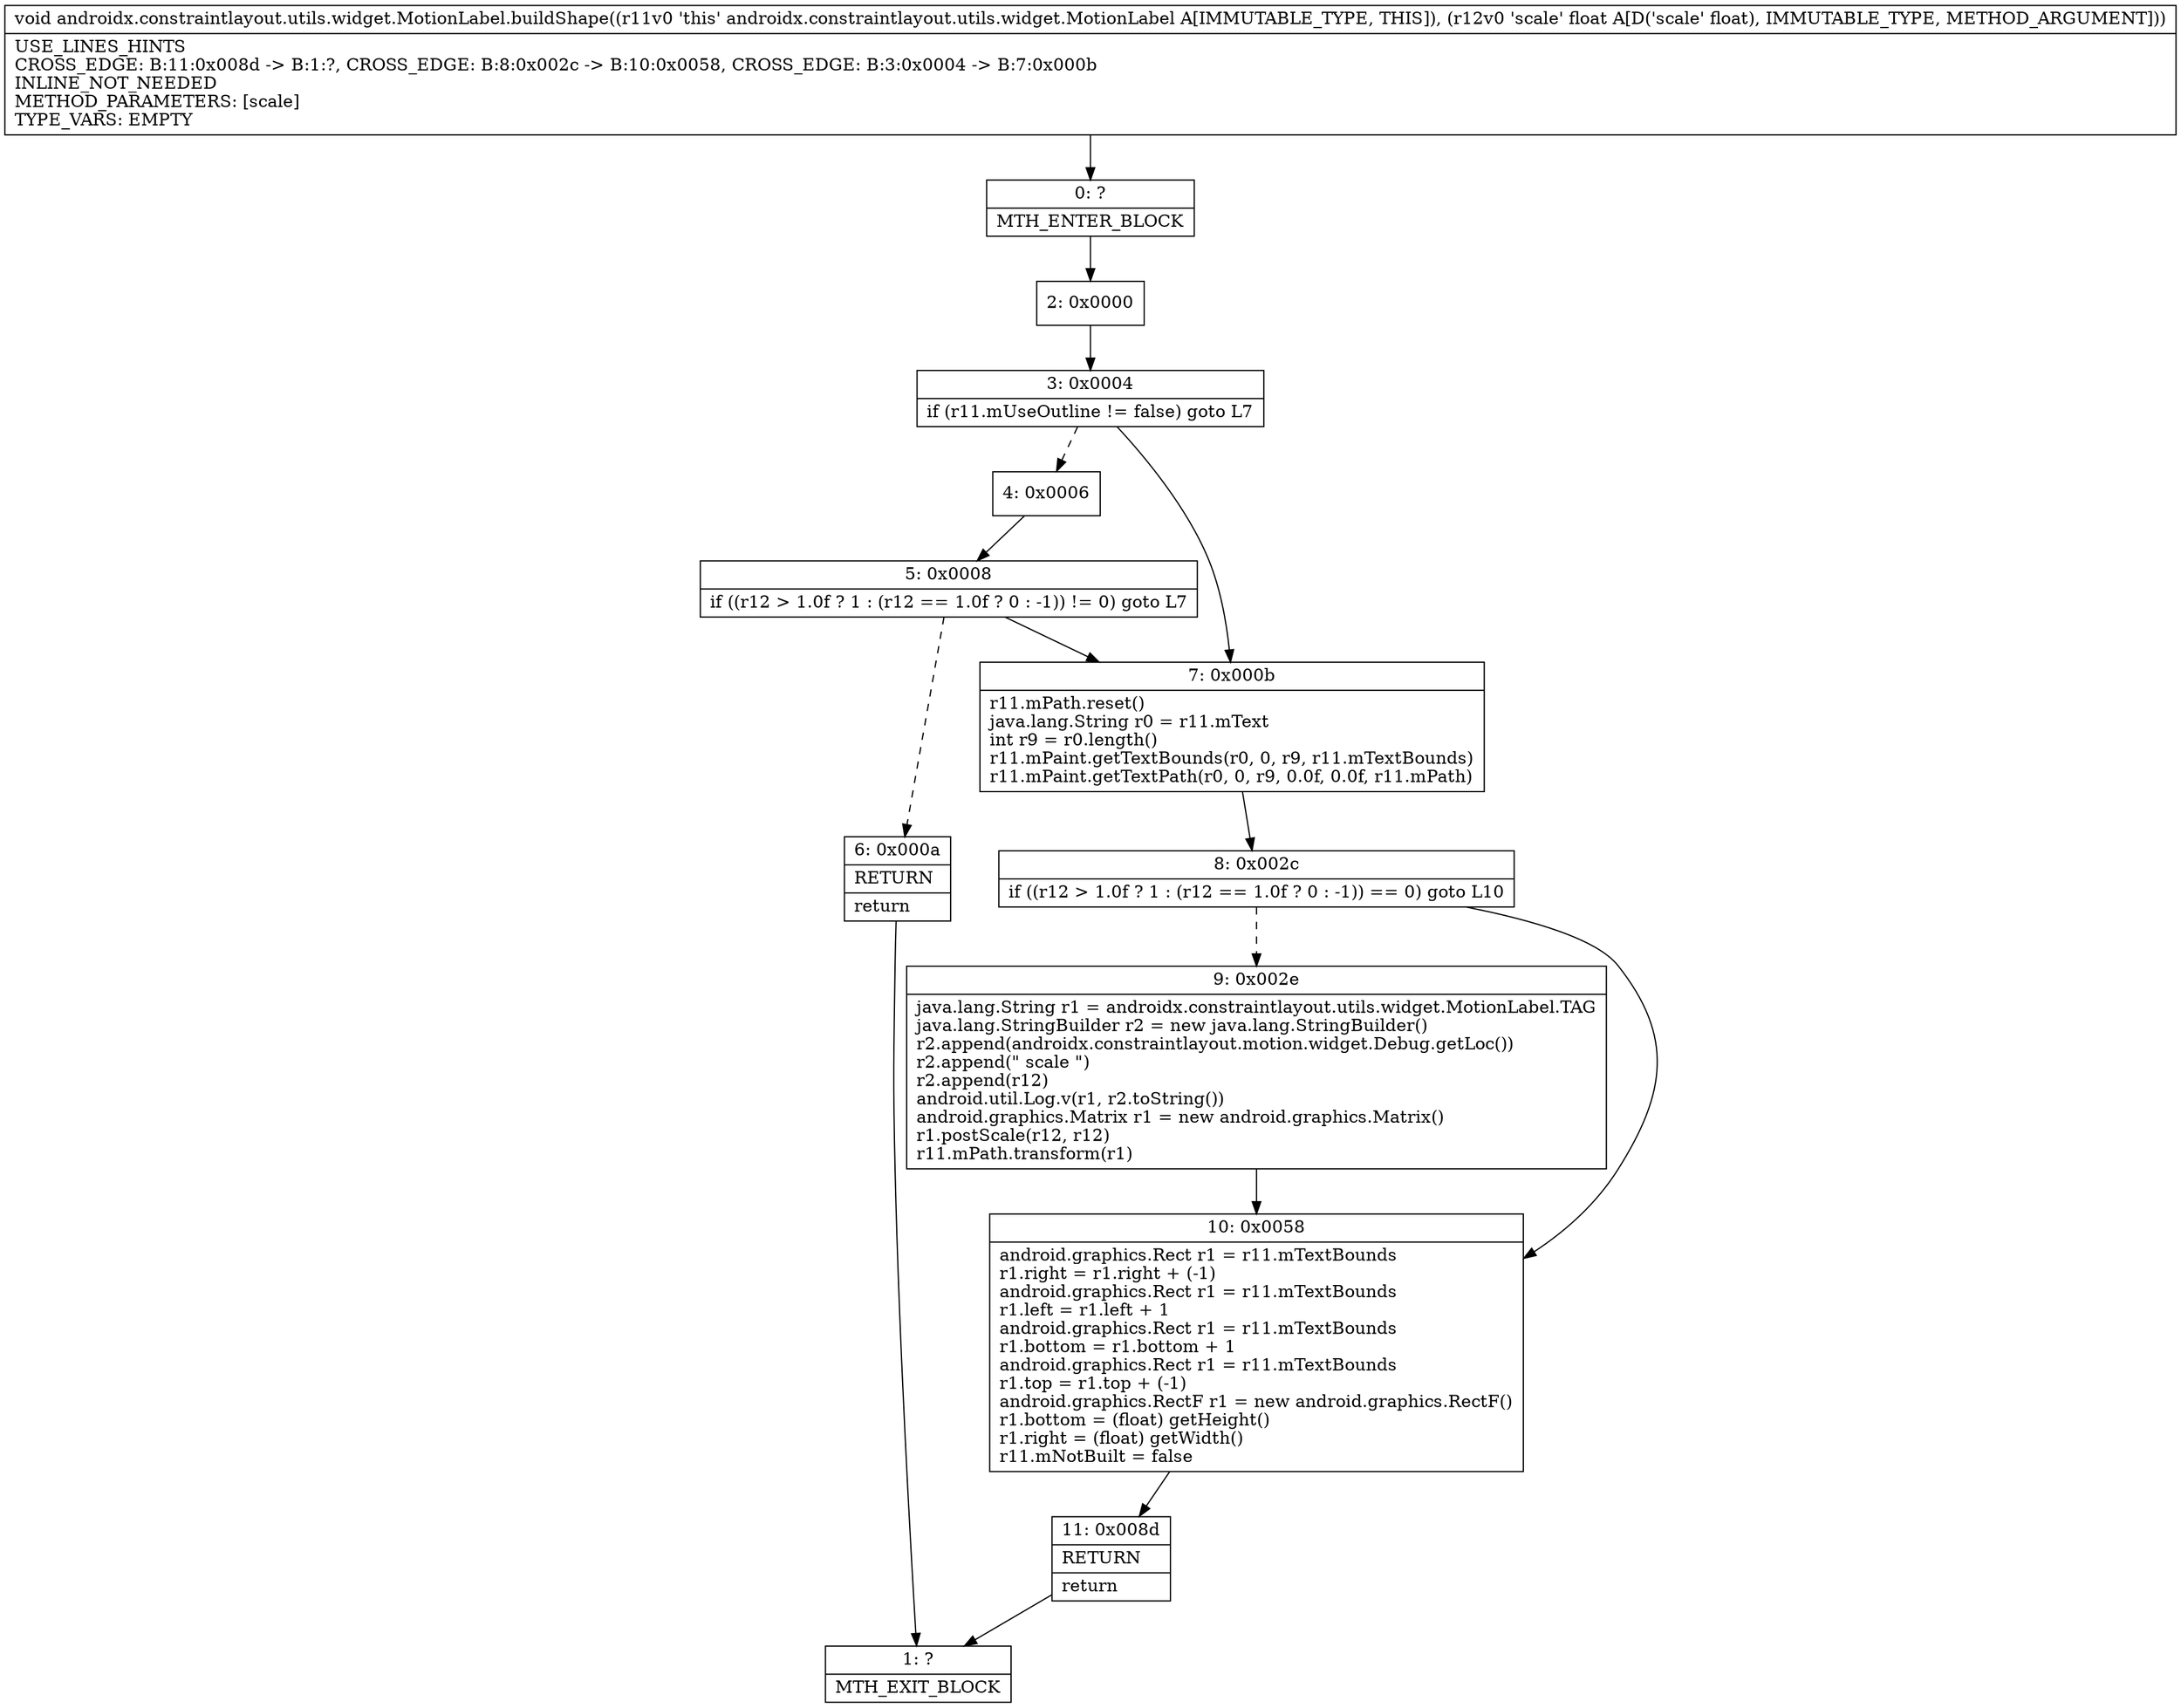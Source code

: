 digraph "CFG forandroidx.constraintlayout.utils.widget.MotionLabel.buildShape(F)V" {
Node_0 [shape=record,label="{0\:\ ?|MTH_ENTER_BLOCK\l}"];
Node_2 [shape=record,label="{2\:\ 0x0000}"];
Node_3 [shape=record,label="{3\:\ 0x0004|if (r11.mUseOutline != false) goto L7\l}"];
Node_4 [shape=record,label="{4\:\ 0x0006}"];
Node_5 [shape=record,label="{5\:\ 0x0008|if ((r12 \> 1.0f ? 1 : (r12 == 1.0f ? 0 : \-1)) != 0) goto L7\l}"];
Node_6 [shape=record,label="{6\:\ 0x000a|RETURN\l|return\l}"];
Node_1 [shape=record,label="{1\:\ ?|MTH_EXIT_BLOCK\l}"];
Node_7 [shape=record,label="{7\:\ 0x000b|r11.mPath.reset()\ljava.lang.String r0 = r11.mText\lint r9 = r0.length()\lr11.mPaint.getTextBounds(r0, 0, r9, r11.mTextBounds)\lr11.mPaint.getTextPath(r0, 0, r9, 0.0f, 0.0f, r11.mPath)\l}"];
Node_8 [shape=record,label="{8\:\ 0x002c|if ((r12 \> 1.0f ? 1 : (r12 == 1.0f ? 0 : \-1)) == 0) goto L10\l}"];
Node_9 [shape=record,label="{9\:\ 0x002e|java.lang.String r1 = androidx.constraintlayout.utils.widget.MotionLabel.TAG\ljava.lang.StringBuilder r2 = new java.lang.StringBuilder()\lr2.append(androidx.constraintlayout.motion.widget.Debug.getLoc())\lr2.append(\" scale \")\lr2.append(r12)\landroid.util.Log.v(r1, r2.toString())\landroid.graphics.Matrix r1 = new android.graphics.Matrix()\lr1.postScale(r12, r12)\lr11.mPath.transform(r1)\l}"];
Node_10 [shape=record,label="{10\:\ 0x0058|android.graphics.Rect r1 = r11.mTextBounds\lr1.right = r1.right + (\-1)\landroid.graphics.Rect r1 = r11.mTextBounds\lr1.left = r1.left + 1\landroid.graphics.Rect r1 = r11.mTextBounds\lr1.bottom = r1.bottom + 1\landroid.graphics.Rect r1 = r11.mTextBounds\lr1.top = r1.top + (\-1)\landroid.graphics.RectF r1 = new android.graphics.RectF()\lr1.bottom = (float) getHeight()\lr1.right = (float) getWidth()\lr11.mNotBuilt = false\l}"];
Node_11 [shape=record,label="{11\:\ 0x008d|RETURN\l|return\l}"];
MethodNode[shape=record,label="{void androidx.constraintlayout.utils.widget.MotionLabel.buildShape((r11v0 'this' androidx.constraintlayout.utils.widget.MotionLabel A[IMMUTABLE_TYPE, THIS]), (r12v0 'scale' float A[D('scale' float), IMMUTABLE_TYPE, METHOD_ARGUMENT]))  | USE_LINES_HINTS\lCROSS_EDGE: B:11:0x008d \-\> B:1:?, CROSS_EDGE: B:8:0x002c \-\> B:10:0x0058, CROSS_EDGE: B:3:0x0004 \-\> B:7:0x000b\lINLINE_NOT_NEEDED\lMETHOD_PARAMETERS: [scale]\lTYPE_VARS: EMPTY\l}"];
MethodNode -> Node_0;Node_0 -> Node_2;
Node_2 -> Node_3;
Node_3 -> Node_4[style=dashed];
Node_3 -> Node_7;
Node_4 -> Node_5;
Node_5 -> Node_6[style=dashed];
Node_5 -> Node_7;
Node_6 -> Node_1;
Node_7 -> Node_8;
Node_8 -> Node_9[style=dashed];
Node_8 -> Node_10;
Node_9 -> Node_10;
Node_10 -> Node_11;
Node_11 -> Node_1;
}

